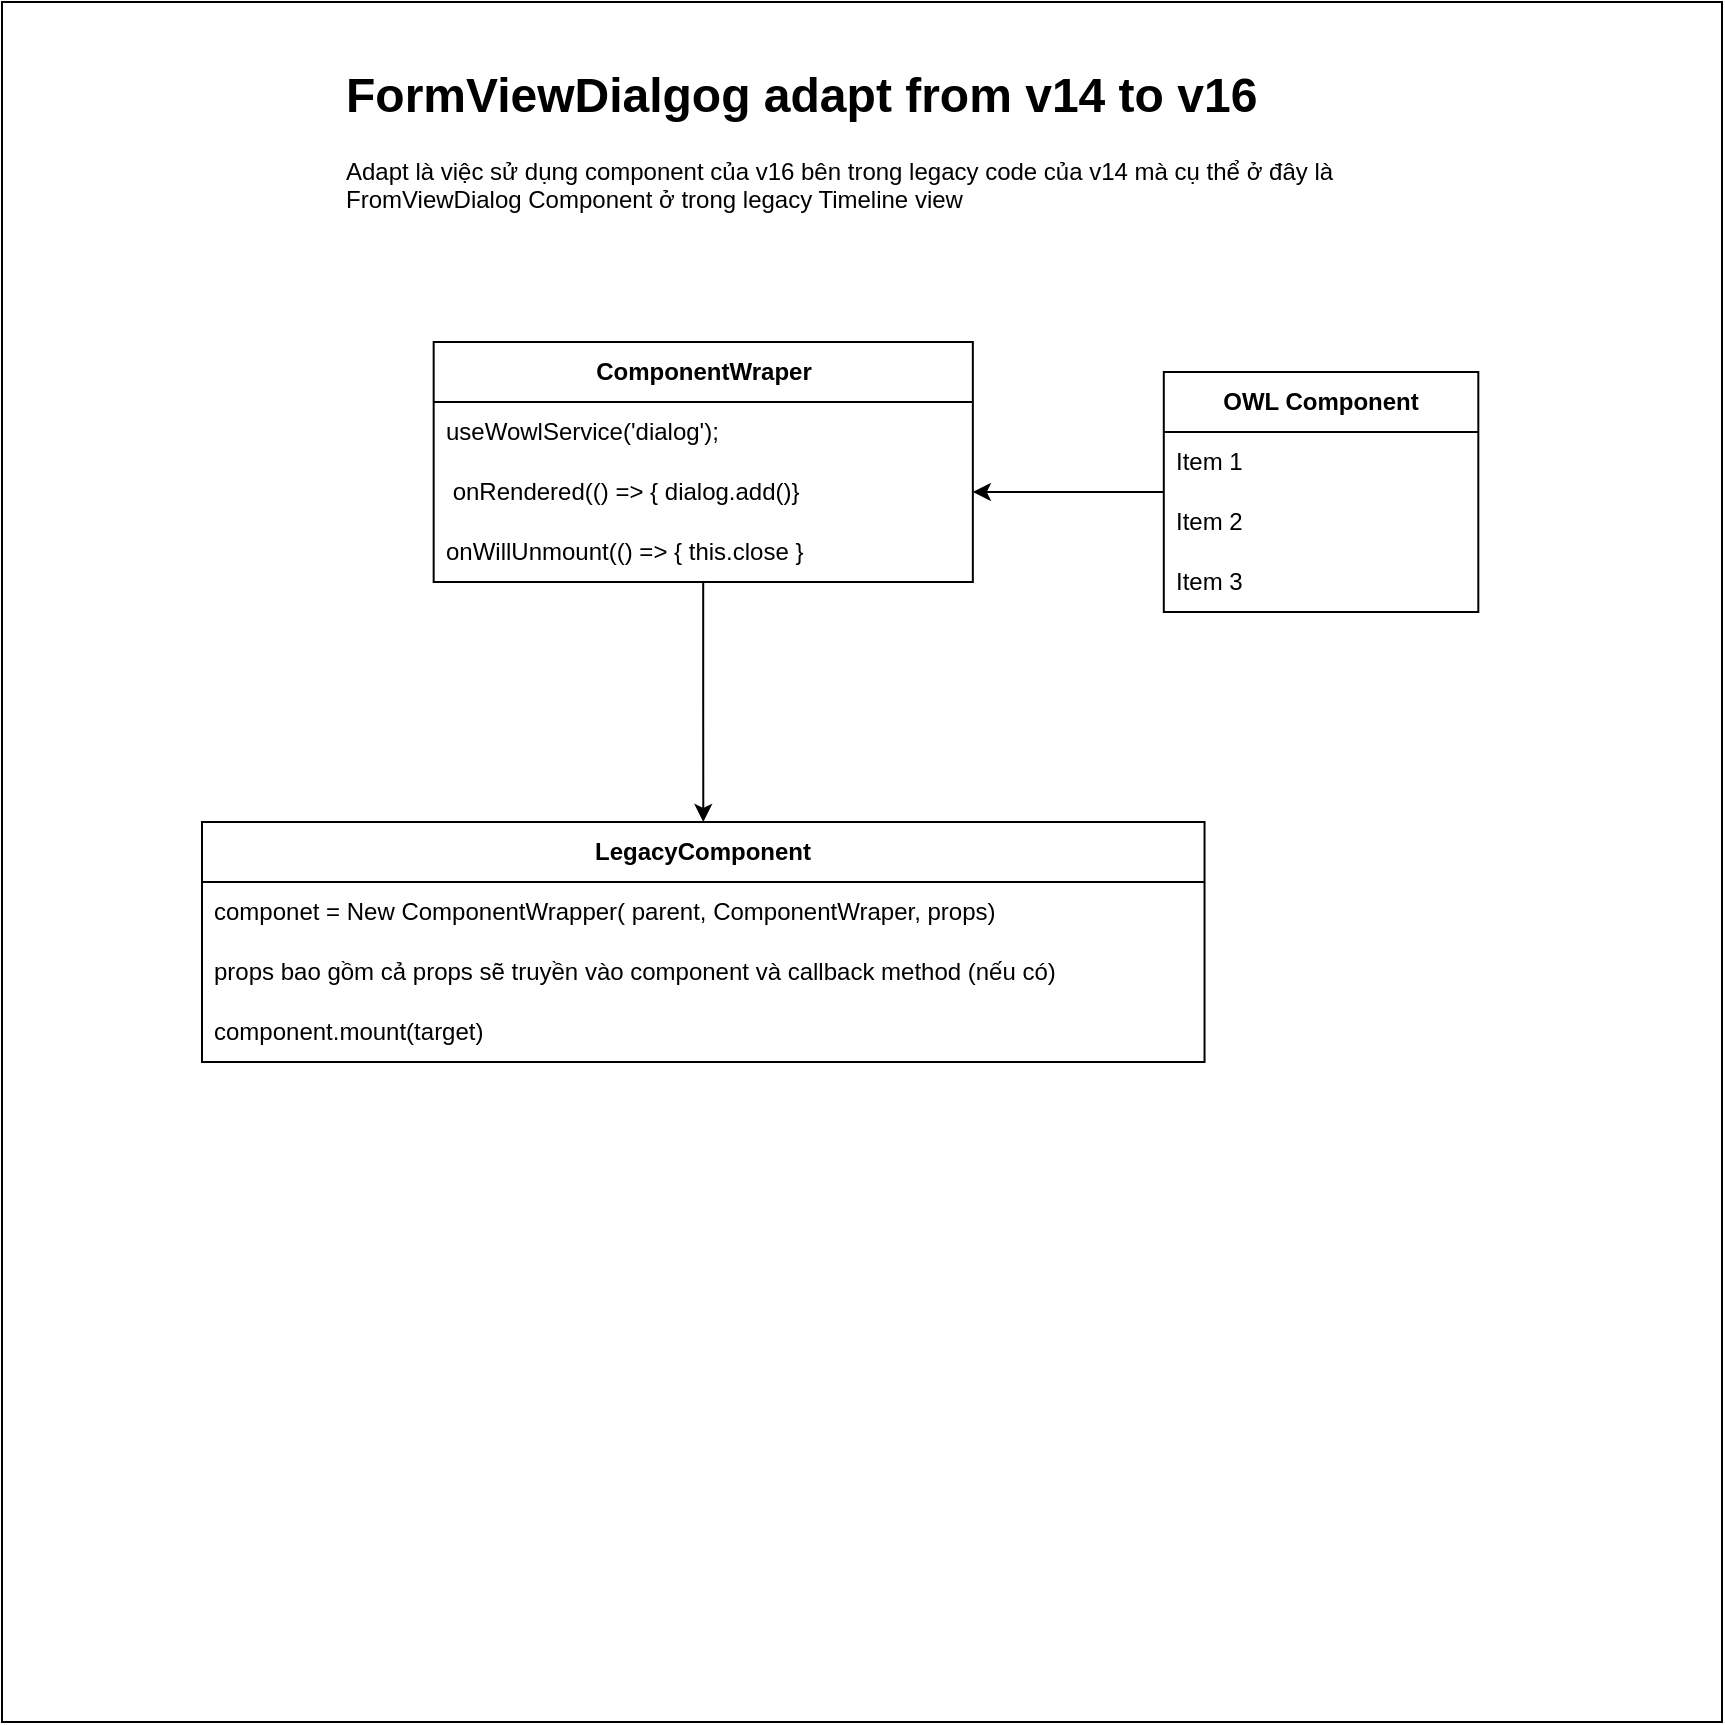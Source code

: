 <mxfile version="20.8.14" type="github">
  <diagram name="Page-1" id="5T5hC3-ou7dkrhP8sE5L">
    <mxGraphModel dx="1839" dy="1634" grid="1" gridSize="10" guides="1" tooltips="1" connect="1" arrows="1" fold="1" page="1" pageScale="1" pageWidth="850" pageHeight="1100" math="0" shadow="0">
      <root>
        <mxCell id="0" />
        <mxCell id="1" parent="0" />
        <mxCell id="CNE02UG2VFCmsr0iyik4-6" value="" style="group" vertex="1" connectable="0" parent="1">
          <mxGeometry x="-80" y="-390" width="860" height="860" as="geometry" />
        </mxCell>
        <mxCell id="CNE02UG2VFCmsr0iyik4-2" value="" style="whiteSpace=wrap;html=1;aspect=fixed;" vertex="1" parent="CNE02UG2VFCmsr0iyik4-6">
          <mxGeometry width="860" height="860" as="geometry" />
        </mxCell>
        <mxCell id="CNE02UG2VFCmsr0iyik4-3" value="&lt;h1&gt;FormViewDialgog adapt from v14 to v16&lt;/h1&gt;&lt;div&gt;Adapt là việc sử dụng component của v16 bên trong legacy code của v14 mà cụ thể ở đây là FromViewDialog Component ở trong legacy Timeline view&lt;/div&gt;" style="text;html=1;strokeColor=none;fillColor=none;spacing=5;spacingTop=-20;whiteSpace=wrap;overflow=hidden;rounded=0;" vertex="1" parent="CNE02UG2VFCmsr0iyik4-6">
          <mxGeometry x="167.033" y="27.04" width="540.638" height="90.12" as="geometry" />
        </mxCell>
        <mxCell id="CNE02UG2VFCmsr0iyik4-21" style="edgeStyle=orthogonalEdgeStyle;rounded=0;orthogonalLoop=1;jettySize=auto;html=1;" edge="1" parent="CNE02UG2VFCmsr0iyik4-6" source="CNE02UG2VFCmsr0iyik4-13" target="CNE02UG2VFCmsr0iyik4-17">
          <mxGeometry relative="1" as="geometry" />
        </mxCell>
        <mxCell id="CNE02UG2VFCmsr0iyik4-13" value="&lt;b&gt;ComponentWraper&lt;/b&gt;" style="swimlane;fontStyle=0;childLayout=stackLayout;horizontal=1;startSize=30;horizontalStack=0;resizeParent=1;resizeParentMax=0;resizeLast=0;collapsible=1;marginBottom=0;whiteSpace=wrap;html=1;" vertex="1" parent="CNE02UG2VFCmsr0iyik4-6">
          <mxGeometry x="215.836" y="170" width="269.589" height="120" as="geometry" />
        </mxCell>
        <mxCell id="CNE02UG2VFCmsr0iyik4-14" value="useWowlService(&#39;dialog&#39;);" style="text;strokeColor=none;fillColor=none;align=left;verticalAlign=middle;spacingLeft=4;spacingRight=4;overflow=hidden;points=[[0,0.5],[1,0.5]];portConstraint=eastwest;rotatable=0;whiteSpace=wrap;html=1;" vertex="1" parent="CNE02UG2VFCmsr0iyik4-13">
          <mxGeometry y="30" width="269.589" height="30" as="geometry" />
        </mxCell>
        <mxCell id="CNE02UG2VFCmsr0iyik4-15" value="&amp;nbsp;onRendered(() =&amp;gt; { dialog.add()}" style="text;strokeColor=none;fillColor=none;align=left;verticalAlign=middle;spacingLeft=4;spacingRight=4;overflow=hidden;points=[[0,0.5],[1,0.5]];portConstraint=eastwest;rotatable=0;whiteSpace=wrap;html=1;" vertex="1" parent="CNE02UG2VFCmsr0iyik4-13">
          <mxGeometry y="60" width="269.589" height="30" as="geometry" />
        </mxCell>
        <mxCell id="CNE02UG2VFCmsr0iyik4-16" value="onWillUnmount(() =&amp;gt; { this.close }" style="text;strokeColor=none;fillColor=none;align=left;verticalAlign=middle;spacingLeft=4;spacingRight=4;overflow=hidden;points=[[0,0.5],[1,0.5]];portConstraint=eastwest;rotatable=0;whiteSpace=wrap;html=1;" vertex="1" parent="CNE02UG2VFCmsr0iyik4-13">
          <mxGeometry y="90" width="269.589" height="30" as="geometry" />
        </mxCell>
        <mxCell id="CNE02UG2VFCmsr0iyik4-26" style="edgeStyle=orthogonalEdgeStyle;rounded=0;orthogonalLoop=1;jettySize=auto;html=1;" edge="1" parent="CNE02UG2VFCmsr0iyik4-6" source="CNE02UG2VFCmsr0iyik4-22" target="CNE02UG2VFCmsr0iyik4-15">
          <mxGeometry relative="1" as="geometry" />
        </mxCell>
        <mxCell id="CNE02UG2VFCmsr0iyik4-22" value="&lt;b&gt;OWL Component&lt;/b&gt;" style="swimlane;fontStyle=0;childLayout=stackLayout;horizontal=1;startSize=30;horizontalStack=0;resizeParent=1;resizeParentMax=0;resizeLast=0;collapsible=1;marginBottom=0;whiteSpace=wrap;html=1;" vertex="1" parent="CNE02UG2VFCmsr0iyik4-6">
          <mxGeometry x="580.9" y="185.002" width="157.26" height="120" as="geometry" />
        </mxCell>
        <mxCell id="CNE02UG2VFCmsr0iyik4-23" value="Item 1" style="text;strokeColor=none;fillColor=none;align=left;verticalAlign=middle;spacingLeft=4;spacingRight=4;overflow=hidden;points=[[0,0.5],[1,0.5]];portConstraint=eastwest;rotatable=0;whiteSpace=wrap;html=1;" vertex="1" parent="CNE02UG2VFCmsr0iyik4-22">
          <mxGeometry y="30" width="157.26" height="30" as="geometry" />
        </mxCell>
        <mxCell id="CNE02UG2VFCmsr0iyik4-24" value="Item 2" style="text;strokeColor=none;fillColor=none;align=left;verticalAlign=middle;spacingLeft=4;spacingRight=4;overflow=hidden;points=[[0,0.5],[1,0.5]];portConstraint=eastwest;rotatable=0;whiteSpace=wrap;html=1;" vertex="1" parent="CNE02UG2VFCmsr0iyik4-22">
          <mxGeometry y="60" width="157.26" height="30" as="geometry" />
        </mxCell>
        <mxCell id="CNE02UG2VFCmsr0iyik4-25" value="Item 3" style="text;strokeColor=none;fillColor=none;align=left;verticalAlign=middle;spacingLeft=4;spacingRight=4;overflow=hidden;points=[[0,0.5],[1,0.5]];portConstraint=eastwest;rotatable=0;whiteSpace=wrap;html=1;" vertex="1" parent="CNE02UG2VFCmsr0iyik4-22">
          <mxGeometry y="90" width="157.26" height="30" as="geometry" />
        </mxCell>
        <mxCell id="CNE02UG2VFCmsr0iyik4-17" value="&lt;b&gt;LegacyComponent&lt;/b&gt;" style="swimlane;fontStyle=0;childLayout=stackLayout;horizontal=1;startSize=30;horizontalStack=0;resizeParent=1;resizeParentMax=0;resizeLast=0;collapsible=1;marginBottom=0;whiteSpace=wrap;html=1;" vertex="1" parent="CNE02UG2VFCmsr0iyik4-6">
          <mxGeometry x="100.002" y="410" width="501.267" height="120" as="geometry" />
        </mxCell>
        <mxCell id="CNE02UG2VFCmsr0iyik4-18" value="componet = New ComponentWrapper(&amp;nbsp;parent,&amp;nbsp;&lt;span style=&quot;border-color: var(--border-color); text-align: center;&quot;&gt;ComponentWraper&lt;/span&gt;, props)" style="text;strokeColor=none;fillColor=none;align=left;verticalAlign=middle;spacingLeft=4;spacingRight=4;overflow=hidden;points=[[0,0.5],[1,0.5]];portConstraint=eastwest;rotatable=0;whiteSpace=wrap;html=1;" vertex="1" parent="CNE02UG2VFCmsr0iyik4-17">
          <mxGeometry y="30" width="501.267" height="30" as="geometry" />
        </mxCell>
        <mxCell id="CNE02UG2VFCmsr0iyik4-19" value="props bao gồm cả props sẽ truyền vào component và callback method (nếu có)" style="text;strokeColor=none;fillColor=none;align=left;verticalAlign=middle;spacingLeft=4;spacingRight=4;overflow=hidden;points=[[0,0.5],[1,0.5]];portConstraint=eastwest;rotatable=0;whiteSpace=wrap;html=1;" vertex="1" parent="CNE02UG2VFCmsr0iyik4-17">
          <mxGeometry y="60" width="501.267" height="30" as="geometry" />
        </mxCell>
        <mxCell id="CNE02UG2VFCmsr0iyik4-20" value="component.mount(target)" style="text;strokeColor=none;fillColor=none;align=left;verticalAlign=middle;spacingLeft=4;spacingRight=4;overflow=hidden;points=[[0,0.5],[1,0.5]];portConstraint=eastwest;rotatable=0;whiteSpace=wrap;html=1;" vertex="1" parent="CNE02UG2VFCmsr0iyik4-17">
          <mxGeometry y="90" width="501.267" height="30" as="geometry" />
        </mxCell>
      </root>
    </mxGraphModel>
  </diagram>
</mxfile>

